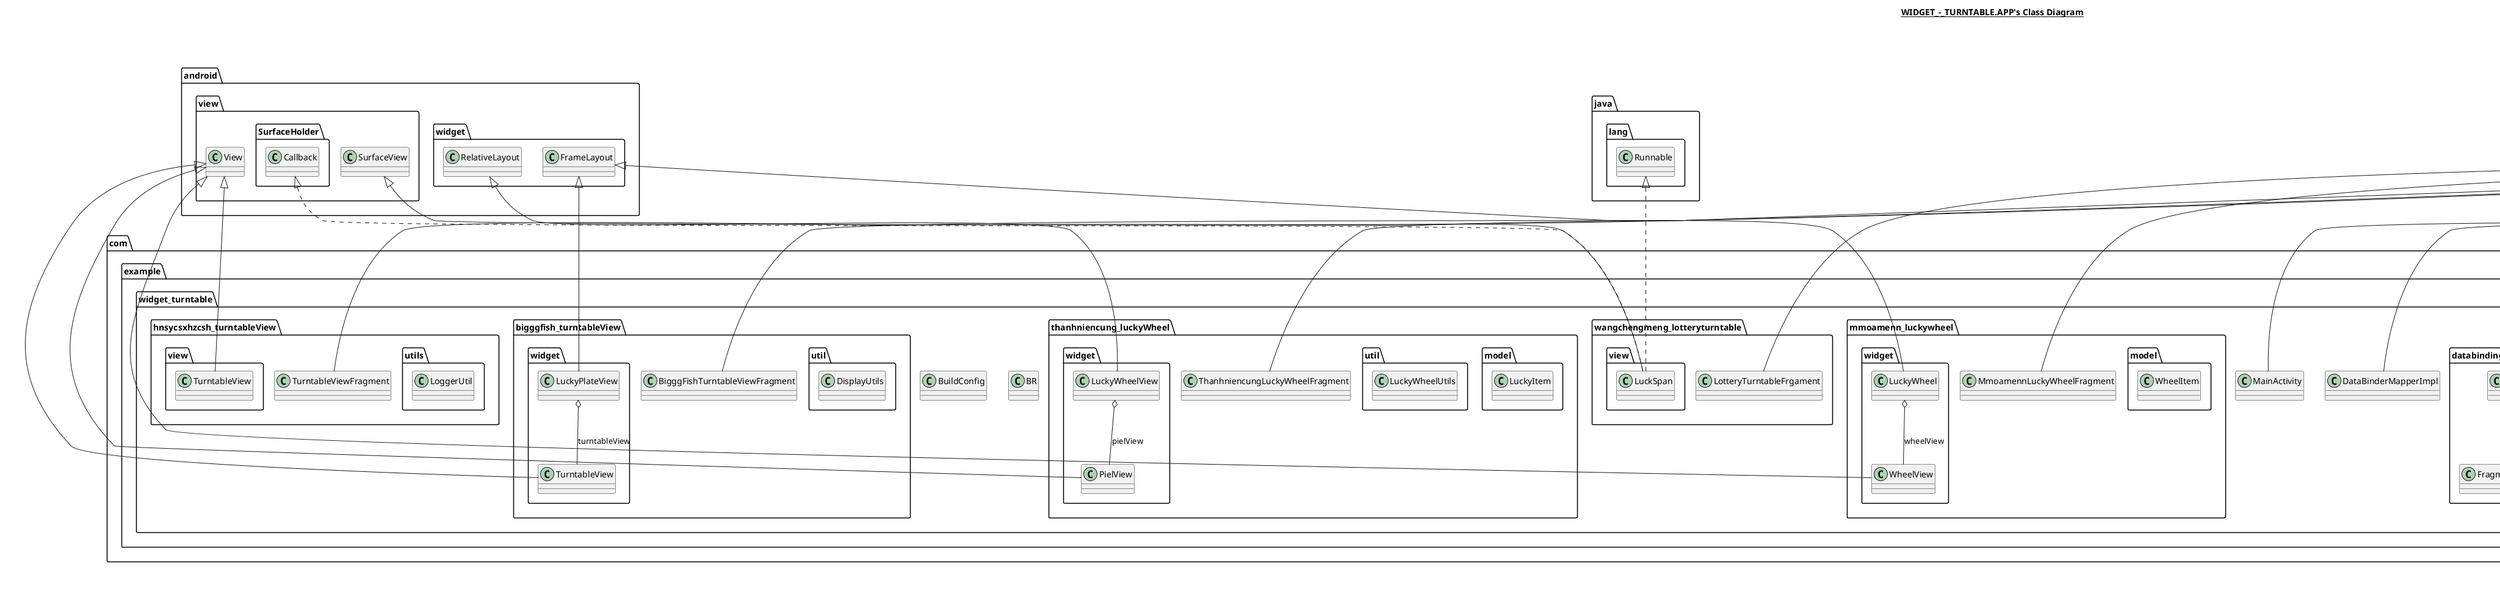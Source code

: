 @startuml

title __WIDGET_-_TURNTABLE.APP's Class Diagram__\n

  namespace androidx.databinding {
    class androidx.databinding.DataBinderMapperImpl {
    }
  }
  

  namespace androidx.databinding {
    interface androidx.databinding.DataBindingComponent {
    }
  }
  

  namespace androidx.databinding {
    namespace library.baseAdapters {
      class androidx.databinding.library.baseAdapters.BR {
      }
    }
  }
  

  namespace com.example.widget_turntable {
    class com.example.widget_turntable.BR {
    }
  }
  

  namespace com.example.widget_turntable {
    class com.example.widget_turntable.BuildConfig {
    }
  }
  

  namespace com.example.widget_turntable {
    class com.example.widget_turntable.DataBinderMapperImpl {
    }
  }
  

  namespace com.example.widget_turntable {
    class com.example.widget_turntable.MainActivity {
    }
  }
  

  namespace com.example.widget_turntable {
    namespace bigggfish_turntableView {
      class com.example.widget_turntable.bigggfish_turntableView.BigggFishTurntableViewFragment {
      }
    }
  }
  

  namespace com.example.widget_turntable {
    namespace bigggfish_turntableView {
      namespace util {
        class com.example.widget_turntable.bigggfish_turntableView.util.DisplayUtils {
        }
      }
    }
  }
  

  namespace com.example.widget_turntable {
    namespace bigggfish_turntableView {
      namespace widget {
        class com.example.widget_turntable.bigggfish_turntableView.widget.LuckyPlateView {
        }
      }
    }
  }
  

  namespace com.example.widget_turntable {
    namespace bigggfish_turntableView {
      namespace widget {
        class com.example.widget_turntable.bigggfish_turntableView.widget.TurntableView {
        }
      }
    }
  }
  

  namespace com.example.widget_turntable {
    namespace databinding {
      class com.example.widget_turntable.databinding.ActivityMainBindingImpl {
      }
    }
  }
  

  namespace com.example.widget_turntable {
    namespace databinding {
      class com.example.widget_turntable.databinding.FragmentBigggfishTurntableviewBindingImpl {
      }
    }
  }
  

  namespace com.example.widget_turntable {
    namespace databinding {
      class com.example.widget_turntable.databinding.FragmentHnsycsxhzcshTurntableviewBindingImpl {
      }
    }
  }
  

  namespace com.example.widget_turntable {
    namespace databinding {
      class com.example.widget_turntable.databinding.FragmentLotteryturntableBindingImpl {
      }
    }
  }
  

  namespace com.example.widget_turntable {
    namespace databinding {
      class com.example.widget_turntable.databinding.FragmentMmoamennLuckywheelBindingImpl {
      }
    }
  }
  

  namespace com.example.widget_turntable {
    namespace databinding {
      class com.example.widget_turntable.databinding.FragmentThanhniencungLuckywheelBindingImpl {
      }
    }
  }
  

  namespace com.example.widget_turntable {
    namespace hnsycsxhzcsh_turntableView {
      class com.example.widget_turntable.hnsycsxhzcsh_turntableView.TurntableViewFragment {
      }
    }
  }
  

  namespace com.example.widget_turntable {
    namespace hnsycsxhzcsh_turntableView {
      namespace utils {
        class com.example.widget_turntable.hnsycsxhzcsh_turntableView.utils.LoggerUtil {
        }
      }
    }
  }
  

  namespace com.example.widget_turntable {
    namespace hnsycsxhzcsh_turntableView {
      namespace view {
        class com.example.widget_turntable.hnsycsxhzcsh_turntableView.view.TurntableView {
        }
      }
    }
  }
  

  namespace com.example.widget_turntable {
    namespace mmoamenn_luckywheel {
      class com.example.widget_turntable.mmoamenn_luckywheel.MmoamennLuckyWheelFragment {
      }
    }
  }
  

  namespace com.example.widget_turntable {
    namespace mmoamenn_luckywheel {
      namespace model {
        class com.example.widget_turntable.mmoamenn_luckywheel.model.WheelItem {
        }
      }
    }
  }
  

  namespace com.example.widget_turntable {
    namespace mmoamenn_luckywheel {
      namespace widget {
        class com.example.widget_turntable.mmoamenn_luckywheel.widget.LuckyWheel {
        }
      }
    }
  }
  

  namespace com.example.widget_turntable {
    namespace mmoamenn_luckywheel {
      namespace widget {
        class com.example.widget_turntable.mmoamenn_luckywheel.widget.WheelView {
        }
      }
    }
  }
  

  namespace com.example.widget_turntable {
    namespace thanhniencung_luckyWheel {
      class com.example.widget_turntable.thanhniencung_luckyWheel.ThanhniencungLuckyWheelFragment {
      }
    }
  }
  

  namespace com.example.widget_turntable {
    namespace thanhniencung_luckyWheel {
      namespace model {
        class com.example.widget_turntable.thanhniencung_luckyWheel.model.LuckyItem {
        }
      }
    }
  }
  

  namespace com.example.widget_turntable {
    namespace thanhniencung_luckyWheel {
      namespace util {
        class com.example.widget_turntable.thanhniencung_luckyWheel.util.LuckyWheelUtils {
        }
      }
    }
  }
  

  namespace com.example.widget_turntable {
    namespace thanhniencung_luckyWheel {
      namespace widget {
        class com.example.widget_turntable.thanhniencung_luckyWheel.widget.LuckyWheelView {
        }
      }
    }
  }
  

  namespace com.example.widget_turntable {
    namespace thanhniencung_luckyWheel {
      namespace widget {
        class com.example.widget_turntable.thanhniencung_luckyWheel.widget.PielView {
        }
      }
    }
  }
  

  namespace com.example.widget_turntable {
    namespace wangchengmeng_lotteryturntable {
      class com.example.widget_turntable.wangchengmeng_lotteryturntable.LotteryTurntableFrgament {
      }
    }
  }
  

  namespace com.example.widget_turntable {
    namespace wangchengmeng_lotteryturntable {
      namespace view {
        class com.example.widget_turntable.wangchengmeng_lotteryturntable.view.LuckSpan {
        }
      }
    }
  }
  

  androidx.databinding.DataBinderMapperImpl -up-|> androidx.databinding.MergedDataBinderMapper
  com.example.widget_turntable.DataBinderMapperImpl -up-|> androidx.databinding.DataBinderMapper
  com.example.widget_turntable.MainActivity -up-|> androidx.appcompat.app.AppCompatActivity
  com.example.widget_turntable.bigggfish_turntableView.BigggFishTurntableViewFragment -up-|> androidx.fragment.app.Fragment
  com.example.widget_turntable.bigggfish_turntableView.widget.LuckyPlateView -up-|> android.widget.FrameLayout
  com.example.widget_turntable.bigggfish_turntableView.widget.LuckyPlateView o-- com.example.widget_turntable.bigggfish_turntableView.widget.LuckyPlateView.OnBtnClickListener : onBtnClickListener
  com.example.widget_turntable.bigggfish_turntableView.widget.LuckyPlateView o-- com.example.widget_turntable.bigggfish_turntableView.widget.LuckyPlateView.OnRotatingStopListener : onRotatingStopListener
  com.example.widget_turntable.bigggfish_turntableView.widget.LuckyPlateView o-- com.example.widget_turntable.bigggfish_turntableView.widget.TurntableView : turntableView
  com.example.widget_turntable.bigggfish_turntableView.widget.TurntableView -up-|> android.view.View
  com.example.widget_turntable.bigggfish_turntableView.widget.TurntableView o-- com.example.widget_turntable.bigggfish_turntableView.widget.TurntableView.OnRotationListener : mListener
  com.example.widget_turntable.hnsycsxhzcsh_turntableView.TurntableViewFragment -up-|> androidx.fragment.app.Fragment
  com.example.widget_turntable.hnsycsxhzcsh_turntableView.view.TurntableView -up-|> android.view.View
  com.example.widget_turntable.hnsycsxhzcsh_turntableView.view.TurntableView o-- com.example.widget_turntable.hnsycsxhzcsh_turntableView.view.TurntableView.ITurntableListener : listener
  com.example.widget_turntable.mmoamenn_luckywheel.MmoamennLuckyWheelFragment -up-|> androidx.fragment.app.Fragment
  com.example.widget_turntable.mmoamenn_luckywheel.widget.LuckyWheel .up.|> android.view.View.OnTouchListener
  com.example.widget_turntable.mmoamenn_luckywheel.widget.LuckyWheel .up.|> com.example.widget_turntable.mmoamenn_luckywheel.widget.WheelView.OnRotationListener
  com.example.widget_turntable.mmoamenn_luckywheel.widget.LuckyWheel -up-|> android.widget.FrameLayout
  com.example.widget_turntable.mmoamenn_luckywheel.widget.LuckyWheel o-- com.example.widget_turntable.mmoamenn_luckywheel.widget.WheelView : wheelView
  com.example.widget_turntable.mmoamenn_luckywheel.widget.WheelView -up-|> android.view.View
  com.example.widget_turntable.mmoamenn_luckywheel.widget.WheelView o-- com.example.widget_turntable.mmoamenn_luckywheel.widget.WheelView.OnLuckyWheelReachTheTarget : mOnLuckyWheelReachTheTarget
  com.example.widget_turntable.mmoamenn_luckywheel.widget.WheelView o-- com.example.widget_turntable.mmoamenn_luckywheel.widget.WheelView.OnRotationListener : onRotationListener
  com.example.widget_turntable.thanhniencung_luckyWheel.ThanhniencungLuckyWheelFragment -up-|> androidx.fragment.app.Fragment
  com.example.widget_turntable.thanhniencung_luckyWheel.widget.LuckyWheelView .up.|> com.example.widget_turntable.thanhniencung_luckyWheel.widget.PielView.PieRotateListener
  com.example.widget_turntable.thanhniencung_luckyWheel.widget.LuckyWheelView -up-|> android.widget.RelativeLayout
  com.example.widget_turntable.thanhniencung_luckyWheel.widget.LuckyWheelView o-- com.example.widget_turntable.thanhniencung_luckyWheel.widget.LuckyWheelView.LuckyRoundItemSelectedListener : mLuckyRoundItemSelectedListener
  com.example.widget_turntable.thanhniencung_luckyWheel.widget.LuckyWheelView o-- com.example.widget_turntable.thanhniencung_luckyWheel.widget.PielView : pielView
  com.example.widget_turntable.thanhniencung_luckyWheel.widget.PielView -up-|> android.view.View
  com.example.widget_turntable.thanhniencung_luckyWheel.widget.PielView o-- com.example.widget_turntable.thanhniencung_luckyWheel.widget.PielView.PieRotateListener : mPieRotateListener
  com.example.widget_turntable.wangchengmeng_lotteryturntable.LotteryTurntableFrgament .up.|> android.view.View.OnClickListener
  com.example.widget_turntable.wangchengmeng_lotteryturntable.LotteryTurntableFrgament -up-|> androidx.fragment.app.Fragment
  com.example.widget_turntable.wangchengmeng_lotteryturntable.view.LuckSpan .up.|> android.view.SurfaceHolder.Callback
  com.example.widget_turntable.wangchengmeng_lotteryturntable.view.LuckSpan .up.|> java.lang.Runnable
  com.example.widget_turntable.wangchengmeng_lotteryturntable.view.LuckSpan -up-|> android.view.SurfaceView
  com.example.widget_turntable.wangchengmeng_lotteryturntable.view.LuckSpan o-- com.example.widget_turntable.wangchengmeng_lotteryturntable.view.LuckSpan.SpanRollListener : mSpanRollListener


right footer


PlantUML diagram generated by SketchIt! (https://bitbucket.org/pmesmeur/sketch.it)
For more information about this tool, please contact philippe.mesmeur@gmail.com
endfooter

@enduml
